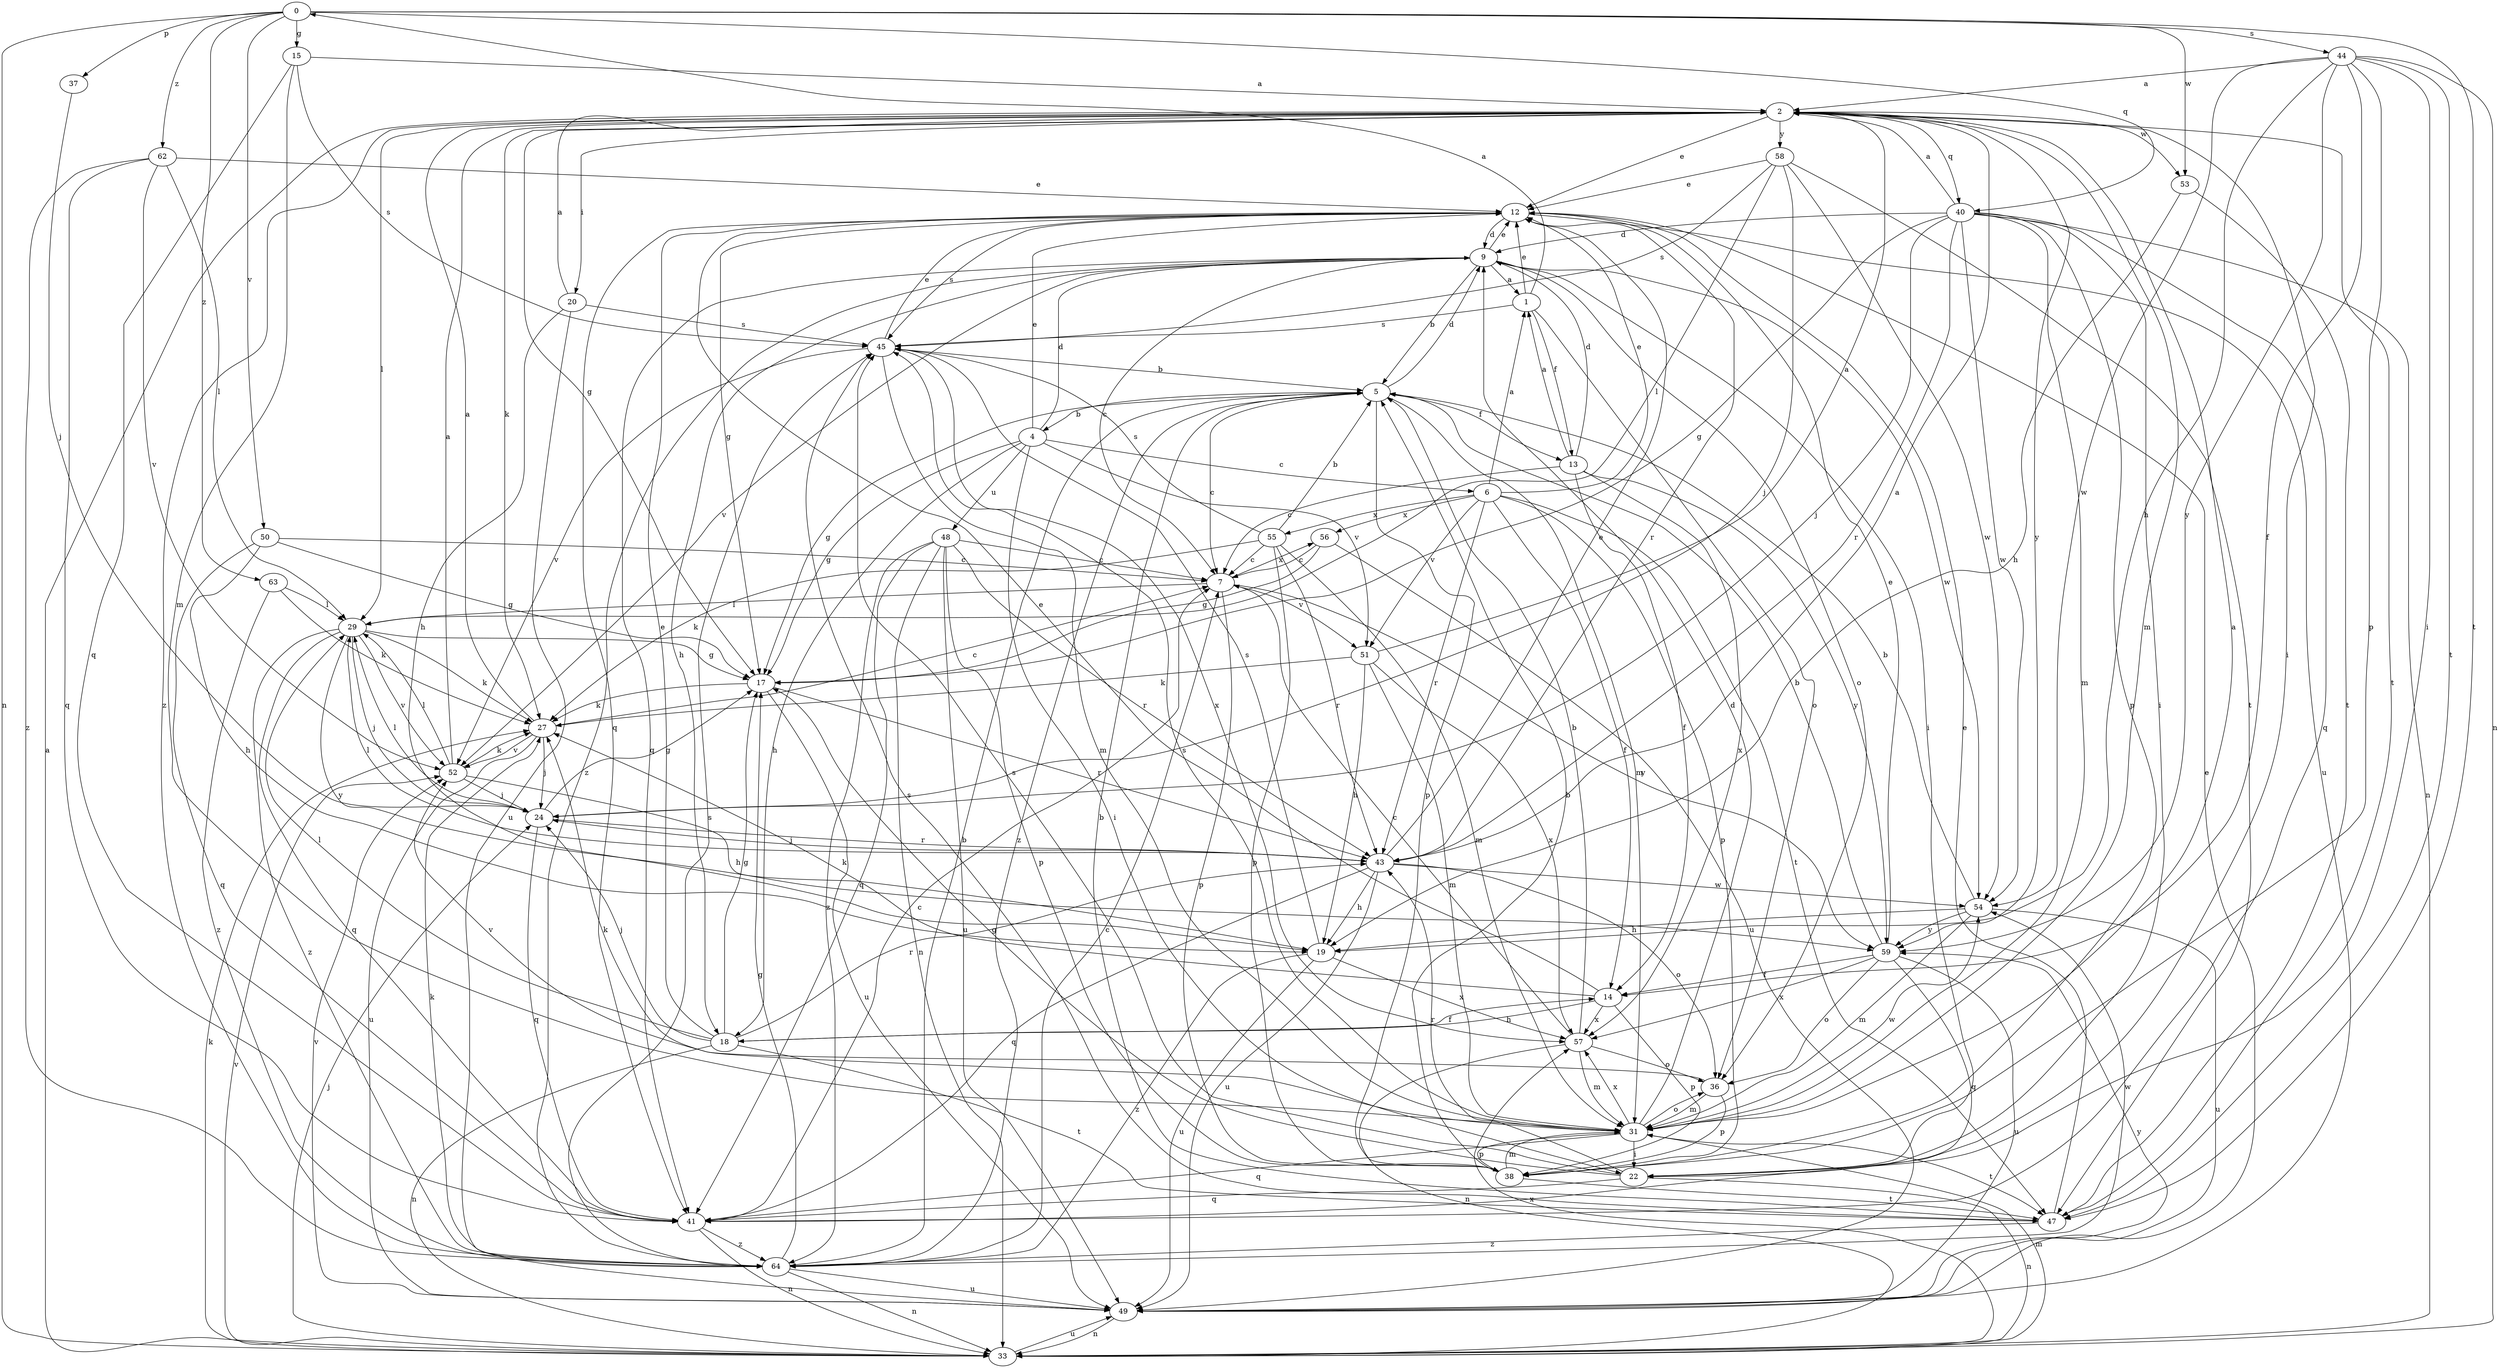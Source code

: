 strict digraph  {
0;
1;
2;
4;
5;
6;
7;
9;
12;
13;
14;
15;
17;
18;
19;
20;
22;
24;
27;
29;
31;
33;
36;
37;
38;
40;
41;
43;
44;
45;
47;
48;
49;
50;
51;
52;
53;
54;
55;
56;
57;
58;
59;
62;
63;
64;
0 -> 15  [label=g];
0 -> 33  [label=n];
0 -> 37  [label=p];
0 -> 40  [label=q];
0 -> 44  [label=s];
0 -> 47  [label=t];
0 -> 50  [label=v];
0 -> 53  [label=w];
0 -> 62  [label=z];
0 -> 63  [label=z];
1 -> 0  [label=a];
1 -> 12  [label=e];
1 -> 13  [label=f];
1 -> 36  [label=o];
1 -> 45  [label=s];
2 -> 12  [label=e];
2 -> 17  [label=g];
2 -> 20  [label=i];
2 -> 22  [label=i];
2 -> 27  [label=k];
2 -> 29  [label=l];
2 -> 31  [label=m];
2 -> 40  [label=q];
2 -> 47  [label=t];
2 -> 53  [label=w];
2 -> 58  [label=y];
2 -> 59  [label=y];
2 -> 64  [label=z];
4 -> 6  [label=c];
4 -> 9  [label=d];
4 -> 12  [label=e];
4 -> 17  [label=g];
4 -> 18  [label=h];
4 -> 22  [label=i];
4 -> 48  [label=u];
4 -> 51  [label=v];
5 -> 4  [label=b];
5 -> 7  [label=c];
5 -> 9  [label=d];
5 -> 13  [label=f];
5 -> 17  [label=g];
5 -> 31  [label=m];
5 -> 38  [label=p];
5 -> 64  [label=z];
6 -> 1  [label=a];
6 -> 12  [label=e];
6 -> 14  [label=f];
6 -> 38  [label=p];
6 -> 43  [label=r];
6 -> 47  [label=t];
6 -> 51  [label=v];
6 -> 55  [label=x];
6 -> 56  [label=x];
7 -> 29  [label=l];
7 -> 38  [label=p];
7 -> 51  [label=v];
7 -> 56  [label=x];
7 -> 59  [label=y];
9 -> 1  [label=a];
9 -> 5  [label=b];
9 -> 7  [label=c];
9 -> 12  [label=e];
9 -> 18  [label=h];
9 -> 22  [label=i];
9 -> 36  [label=o];
9 -> 41  [label=q];
9 -> 52  [label=v];
9 -> 54  [label=w];
9 -> 64  [label=z];
12 -> 9  [label=d];
12 -> 17  [label=g];
12 -> 41  [label=q];
12 -> 43  [label=r];
12 -> 45  [label=s];
12 -> 49  [label=u];
13 -> 1  [label=a];
13 -> 7  [label=c];
13 -> 9  [label=d];
13 -> 14  [label=f];
13 -> 57  [label=x];
13 -> 59  [label=y];
14 -> 12  [label=e];
14 -> 18  [label=h];
14 -> 27  [label=k];
14 -> 38  [label=p];
14 -> 57  [label=x];
15 -> 2  [label=a];
15 -> 31  [label=m];
15 -> 41  [label=q];
15 -> 45  [label=s];
17 -> 27  [label=k];
17 -> 43  [label=r];
17 -> 49  [label=u];
18 -> 12  [label=e];
18 -> 14  [label=f];
18 -> 17  [label=g];
18 -> 24  [label=j];
18 -> 29  [label=l];
18 -> 33  [label=n];
18 -> 43  [label=r];
18 -> 47  [label=t];
19 -> 45  [label=s];
19 -> 49  [label=u];
19 -> 57  [label=x];
19 -> 64  [label=z];
20 -> 2  [label=a];
20 -> 19  [label=h];
20 -> 45  [label=s];
20 -> 49  [label=u];
22 -> 17  [label=g];
22 -> 33  [label=n];
22 -> 41  [label=q];
22 -> 43  [label=r];
22 -> 45  [label=s];
24 -> 17  [label=g];
24 -> 29  [label=l];
24 -> 41  [label=q];
24 -> 43  [label=r];
27 -> 2  [label=a];
27 -> 7  [label=c];
27 -> 24  [label=j];
27 -> 49  [label=u];
27 -> 52  [label=v];
29 -> 17  [label=g];
29 -> 24  [label=j];
29 -> 27  [label=k];
29 -> 41  [label=q];
29 -> 52  [label=v];
29 -> 59  [label=y];
29 -> 64  [label=z];
31 -> 2  [label=a];
31 -> 9  [label=d];
31 -> 22  [label=i];
31 -> 27  [label=k];
31 -> 36  [label=o];
31 -> 38  [label=p];
31 -> 41  [label=q];
31 -> 45  [label=s];
31 -> 47  [label=t];
31 -> 54  [label=w];
31 -> 57  [label=x];
33 -> 2  [label=a];
33 -> 24  [label=j];
33 -> 27  [label=k];
33 -> 31  [label=m];
33 -> 49  [label=u];
33 -> 52  [label=v];
33 -> 57  [label=x];
36 -> 31  [label=m];
36 -> 38  [label=p];
36 -> 52  [label=v];
37 -> 24  [label=j];
38 -> 5  [label=b];
38 -> 31  [label=m];
38 -> 47  [label=t];
40 -> 2  [label=a];
40 -> 9  [label=d];
40 -> 17  [label=g];
40 -> 22  [label=i];
40 -> 24  [label=j];
40 -> 31  [label=m];
40 -> 33  [label=n];
40 -> 38  [label=p];
40 -> 41  [label=q];
40 -> 43  [label=r];
40 -> 54  [label=w];
41 -> 7  [label=c];
41 -> 33  [label=n];
41 -> 64  [label=z];
43 -> 2  [label=a];
43 -> 12  [label=e];
43 -> 19  [label=h];
43 -> 24  [label=j];
43 -> 29  [label=l];
43 -> 36  [label=o];
43 -> 41  [label=q];
43 -> 49  [label=u];
43 -> 54  [label=w];
44 -> 2  [label=a];
44 -> 14  [label=f];
44 -> 19  [label=h];
44 -> 22  [label=i];
44 -> 33  [label=n];
44 -> 38  [label=p];
44 -> 47  [label=t];
44 -> 54  [label=w];
44 -> 59  [label=y];
45 -> 5  [label=b];
45 -> 12  [label=e];
45 -> 31  [label=m];
45 -> 52  [label=v];
45 -> 57  [label=x];
47 -> 5  [label=b];
47 -> 12  [label=e];
47 -> 45  [label=s];
47 -> 64  [label=z];
48 -> 7  [label=c];
48 -> 33  [label=n];
48 -> 38  [label=p];
48 -> 41  [label=q];
48 -> 43  [label=r];
48 -> 49  [label=u];
48 -> 64  [label=z];
49 -> 12  [label=e];
49 -> 33  [label=n];
49 -> 52  [label=v];
49 -> 59  [label=y];
50 -> 7  [label=c];
50 -> 17  [label=g];
50 -> 19  [label=h];
50 -> 41  [label=q];
51 -> 2  [label=a];
51 -> 19  [label=h];
51 -> 27  [label=k];
51 -> 31  [label=m];
51 -> 57  [label=x];
52 -> 2  [label=a];
52 -> 19  [label=h];
52 -> 24  [label=j];
52 -> 27  [label=k];
52 -> 29  [label=l];
53 -> 19  [label=h];
53 -> 47  [label=t];
54 -> 5  [label=b];
54 -> 19  [label=h];
54 -> 31  [label=m];
54 -> 49  [label=u];
54 -> 59  [label=y];
55 -> 5  [label=b];
55 -> 7  [label=c];
55 -> 27  [label=k];
55 -> 31  [label=m];
55 -> 38  [label=p];
55 -> 43  [label=r];
55 -> 45  [label=s];
56 -> 7  [label=c];
56 -> 17  [label=g];
56 -> 49  [label=u];
57 -> 5  [label=b];
57 -> 7  [label=c];
57 -> 31  [label=m];
57 -> 33  [label=n];
57 -> 36  [label=o];
58 -> 12  [label=e];
58 -> 24  [label=j];
58 -> 29  [label=l];
58 -> 45  [label=s];
58 -> 47  [label=t];
58 -> 54  [label=w];
59 -> 5  [label=b];
59 -> 12  [label=e];
59 -> 14  [label=f];
59 -> 36  [label=o];
59 -> 41  [label=q];
59 -> 49  [label=u];
59 -> 57  [label=x];
62 -> 12  [label=e];
62 -> 29  [label=l];
62 -> 41  [label=q];
62 -> 52  [label=v];
62 -> 64  [label=z];
63 -> 27  [label=k];
63 -> 29  [label=l];
63 -> 64  [label=z];
64 -> 5  [label=b];
64 -> 7  [label=c];
64 -> 17  [label=g];
64 -> 27  [label=k];
64 -> 33  [label=n];
64 -> 45  [label=s];
64 -> 49  [label=u];
64 -> 54  [label=w];
}
